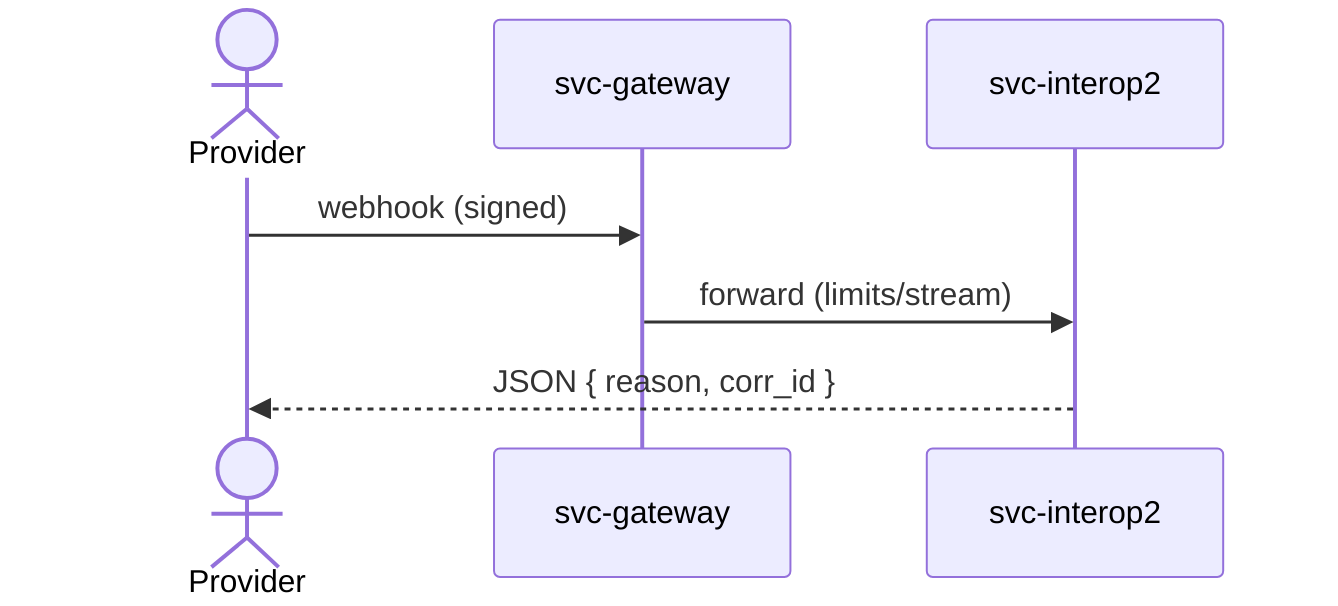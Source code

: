 sequenceDiagram
  actor Provider
  participant G as svc-gateway
  participant S as svc-interop2
  Provider->>G: webhook (signed)
  G->>S: forward (limits/stream)
  S-->>Provider: JSON { reason, corr_id }